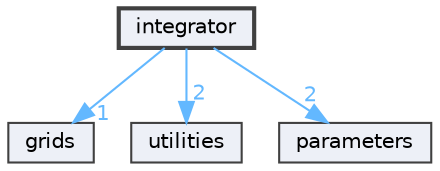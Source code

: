 digraph "integrator"
{
 // INTERACTIVE_SVG=YES
 // LATEX_PDF_SIZE
  bgcolor="transparent";
  edge [fontname=Helvetica,fontsize=10,labelfontname=Helvetica,labelfontsize=10];
  node [fontname=Helvetica,fontsize=10,shape=box,height=0.2,width=0.4];
  compound=true
  dir_f9bcbf53301e967616513e8c91fd67f1 [label="integrator", fillcolor="#edf0f7", color="grey25", style="filled,bold", URL="dir_f9bcbf53301e967616513e8c91fd67f1.html",tooltip=""];
  dir_15107c8e7a0cc6e02ee0f5189f1c1343 [label="grids", fillcolor="#edf0f7", color="grey25", style="filled", URL="dir_15107c8e7a0cc6e02ee0f5189f1c1343.html",tooltip=""];
  dir_df38b2a5d584e0f6066b4518b95c638b [label="utilities", fillcolor="#edf0f7", color="grey25", style="filled", URL="dir_df38b2a5d584e0f6066b4518b95c638b.html",tooltip=""];
  dir_71fd758a6a15c08fe6e53029e0ced71d [label="parameters", fillcolor="#edf0f7", color="grey25", style="filled", URL="dir_71fd758a6a15c08fe6e53029e0ced71d.html",tooltip=""];
  dir_f9bcbf53301e967616513e8c91fd67f1->dir_15107c8e7a0cc6e02ee0f5189f1c1343 [headlabel="1", labeldistance=1.5 headhref="dir_000006_000005.html" href="dir_000006_000005.html" color="steelblue1" fontcolor="steelblue1"];
  dir_f9bcbf53301e967616513e8c91fd67f1->dir_71fd758a6a15c08fe6e53029e0ced71d [headlabel="2", labeldistance=1.5 headhref="dir_000006_000013.html" href="dir_000006_000013.html" color="steelblue1" fontcolor="steelblue1"];
  dir_f9bcbf53301e967616513e8c91fd67f1->dir_df38b2a5d584e0f6066b4518b95c638b [headlabel="2", labeldistance=1.5 headhref="dir_000006_000018.html" href="dir_000006_000018.html" color="steelblue1" fontcolor="steelblue1"];
}
